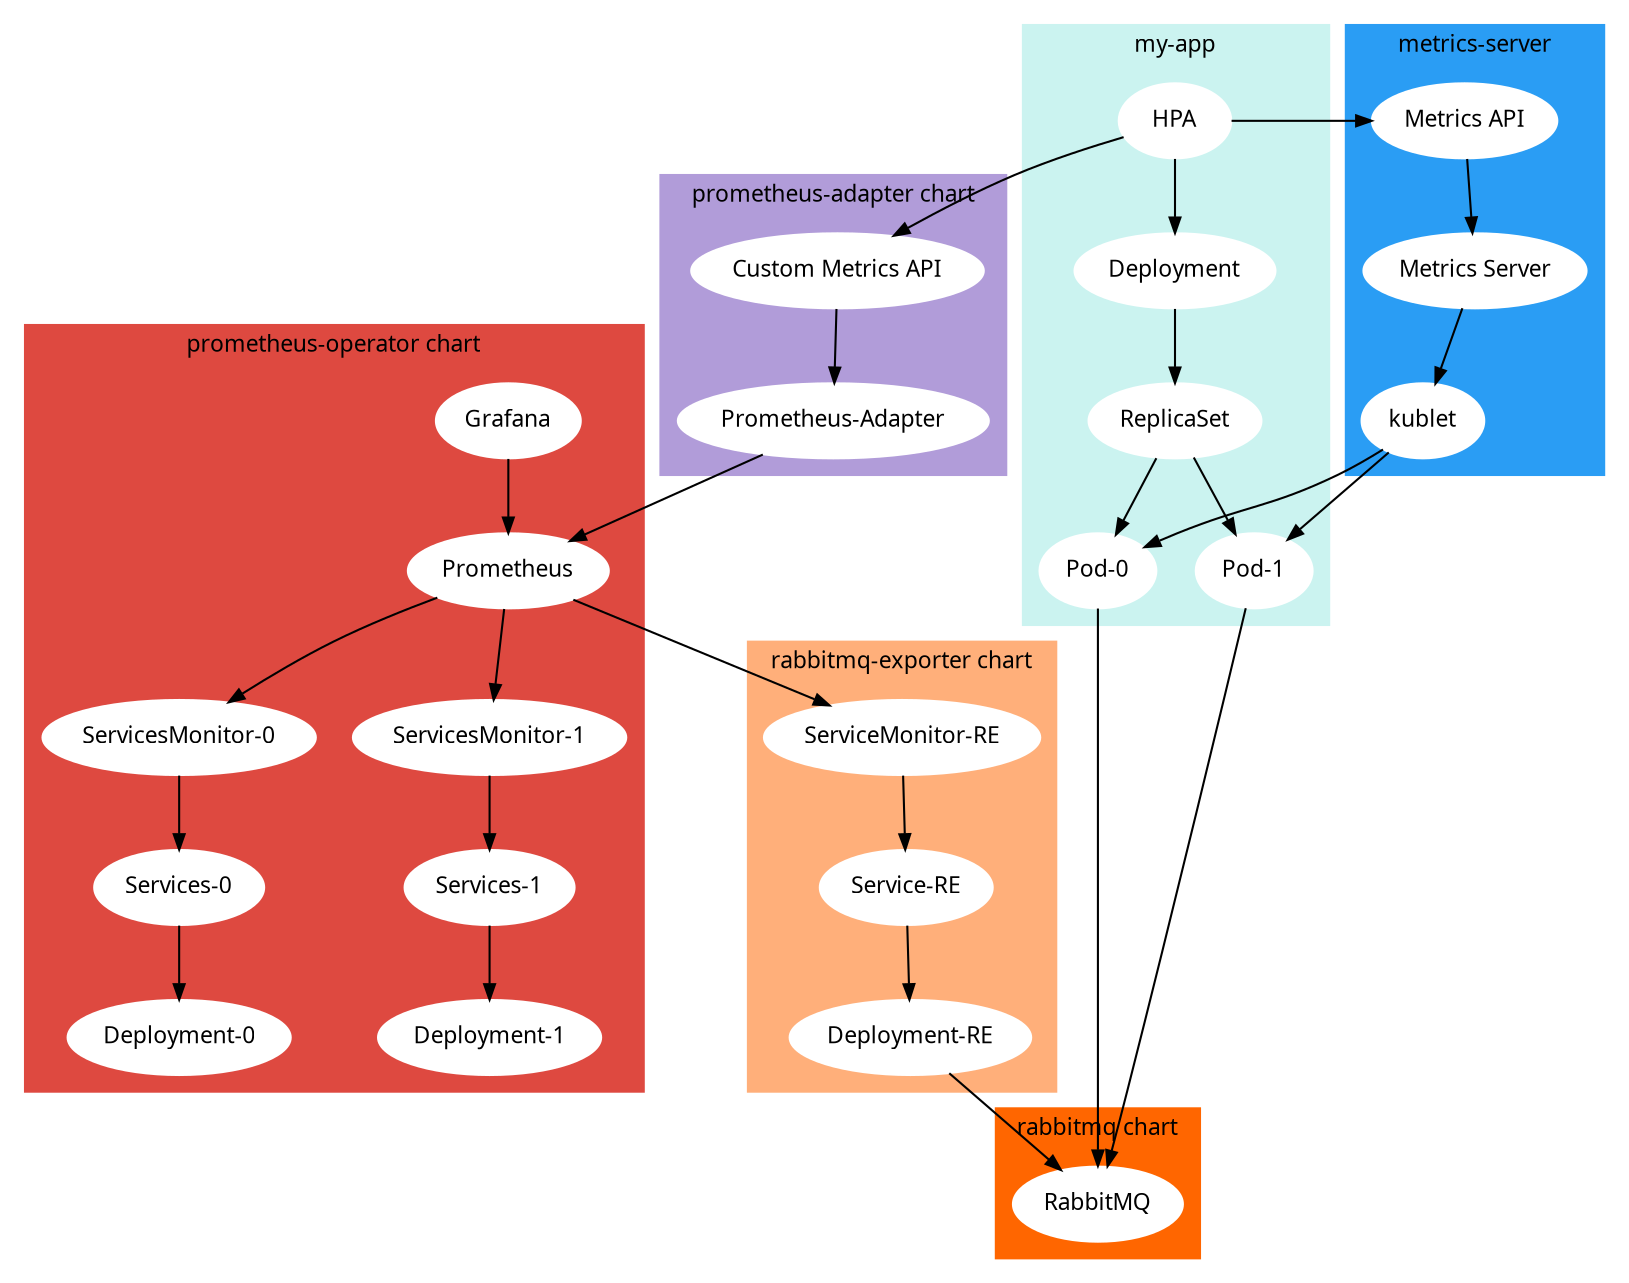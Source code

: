 digraph K8sHpa {
    // rankdir="LR";
    fontname="DIN Alternate";
    fontsize="11";
    // fontcolor="gray";
    node[style="filled", fontname="DIN Alternate", fontsize="11"];
    edge[arrowsize="0.75", fontname="DIN Alternate", fontsize="9"];

    subgraph cluster_0 {
        style=filled;
        color="#cbf3f0";
        node [style=filled,color=white];
        Deployment, ReplicaSet, "Pod-0", "Pod-1", HPA
        label = "my-app";
    }

    subgraph cluster_1 {
        style=filled;
        color="#de4940";
        node [style=filled,color=white];
        Prometheus
        Grafana
        "ServicesMonitor-0", "ServicesMonitor-1"
        "Services-0", "Deployment-0"
        "Services-1", "Deployment-1"
        label = "prometheus-operator chart";
    }

    subgraph cluster_2 {
        style=filled;
        color="#b19cd9";
        node [style=filled,color=white];
        "Custom Metrics API"
        "Prometheus-Adapter"
        label = "prometheus-adapter chart";
    }

    subgraph cluster_3 {
        style=filled;
        color="#ffaf7a";
        node [style=filled,color=white];
        "Deployment-RE"
        "Service-RE"
        "ServiceMonitor-RE"
        label = "rabbitmq-exporter chart";
    }

    subgraph cluster_4 {
        style=filled;
        color="#ff6600";
        node [style=filled,color=white];
        RabbitMQ
        label = "rabbitmq chart";
    }

    subgraph cluster_5 {
        style=filled;
        color="#2a9df4";
        node [style=filled,color=white];
        "Metrics API"
        "Metrics Server"
        kublet
        label = "metrics-server";
    }

    HPA -> Deployment -> ReplicaSet -> {"Pod-0", "Pod-1"}
    HPA -> "Metrics API" -> "Metrics Server" -> "kublet"
    HPA -> "Custom Metrics API" -> "Prometheus-Adapter" -> Prometheus -> {"ServicesMonitor-0", "ServicesMonitor-1"}
    "ServicesMonitor-0" -> "Services-0" -> "Deployment-0"
    "ServicesMonitor-1" -> "Services-1" -> "Deployment-1"
    Grafana -> Prometheus

    Prometheus -> "ServiceMonitor-RE" -> "Service-RE" -> "Deployment-RE" -> RabbitMQ

    kublet -> {"Pod-0", "Pod-1"}
    {"Pod-0", "Pod-1"} -> RabbitMQ
}
